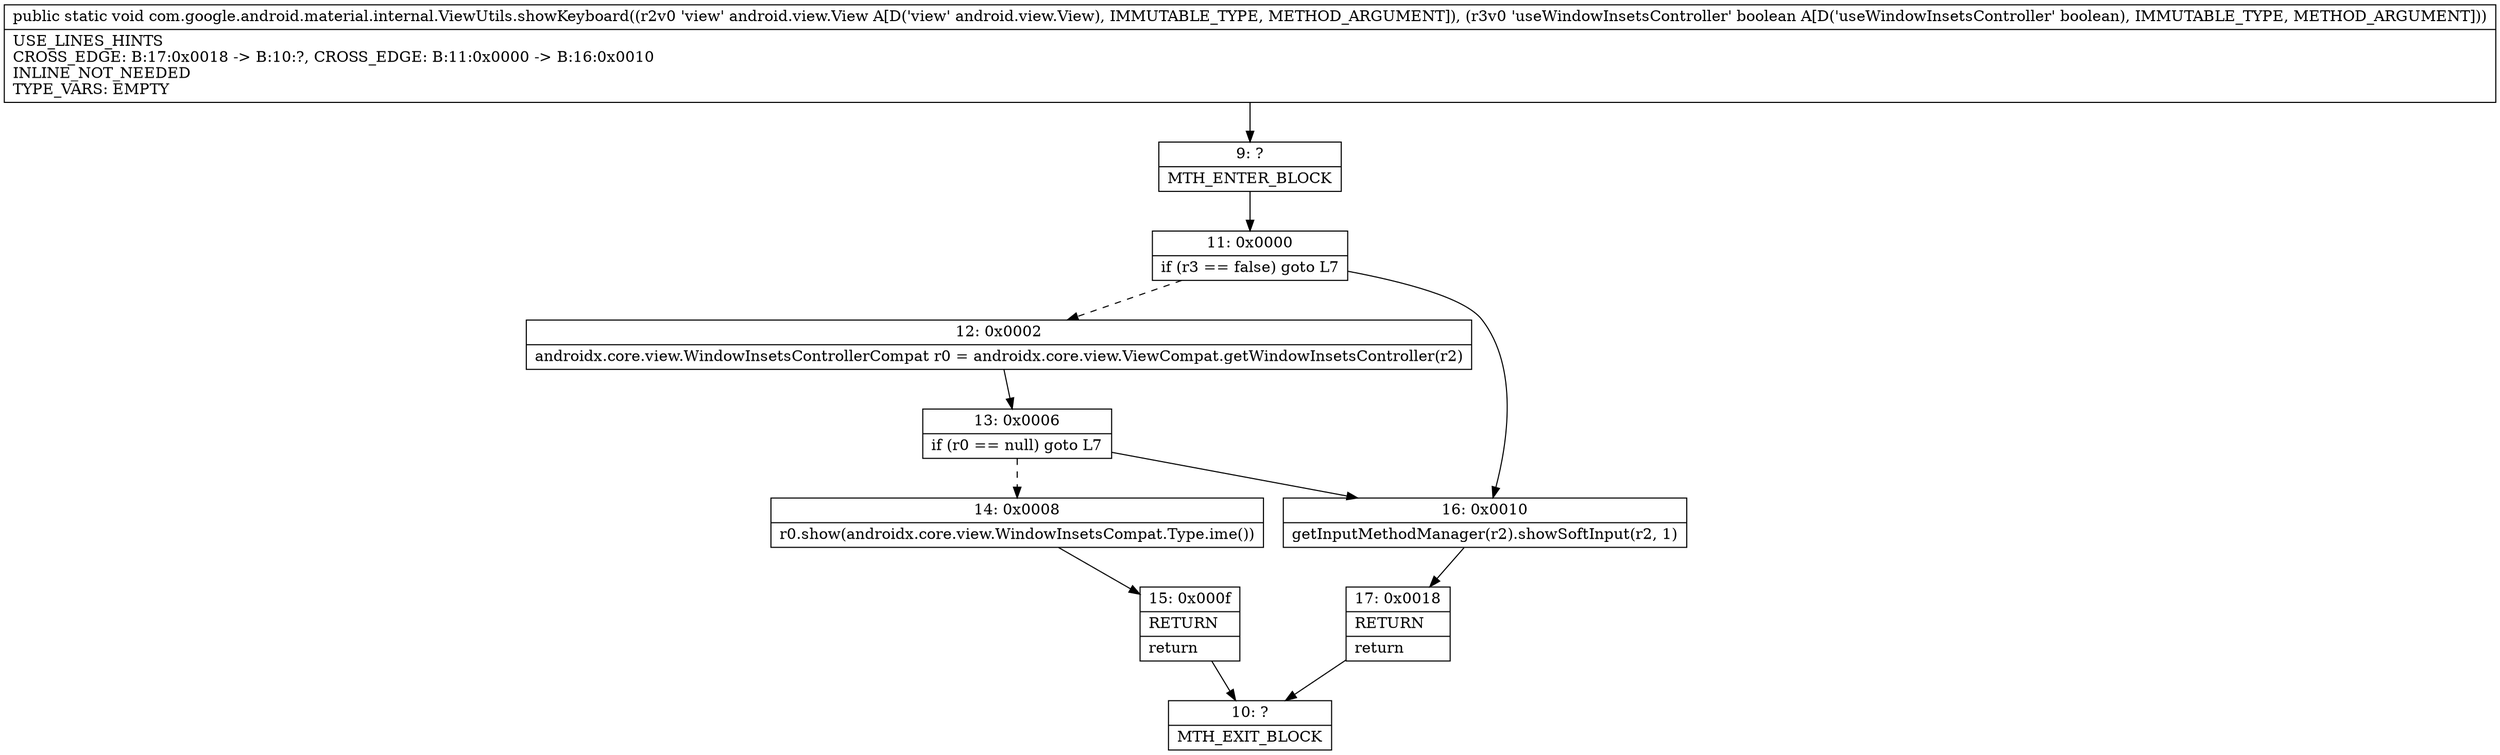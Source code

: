 digraph "CFG forcom.google.android.material.internal.ViewUtils.showKeyboard(Landroid\/view\/View;Z)V" {
Node_9 [shape=record,label="{9\:\ ?|MTH_ENTER_BLOCK\l}"];
Node_11 [shape=record,label="{11\:\ 0x0000|if (r3 == false) goto L7\l}"];
Node_12 [shape=record,label="{12\:\ 0x0002|androidx.core.view.WindowInsetsControllerCompat r0 = androidx.core.view.ViewCompat.getWindowInsetsController(r2)\l}"];
Node_13 [shape=record,label="{13\:\ 0x0006|if (r0 == null) goto L7\l}"];
Node_14 [shape=record,label="{14\:\ 0x0008|r0.show(androidx.core.view.WindowInsetsCompat.Type.ime())\l}"];
Node_15 [shape=record,label="{15\:\ 0x000f|RETURN\l|return\l}"];
Node_10 [shape=record,label="{10\:\ ?|MTH_EXIT_BLOCK\l}"];
Node_16 [shape=record,label="{16\:\ 0x0010|getInputMethodManager(r2).showSoftInput(r2, 1)\l}"];
Node_17 [shape=record,label="{17\:\ 0x0018|RETURN\l|return\l}"];
MethodNode[shape=record,label="{public static void com.google.android.material.internal.ViewUtils.showKeyboard((r2v0 'view' android.view.View A[D('view' android.view.View), IMMUTABLE_TYPE, METHOD_ARGUMENT]), (r3v0 'useWindowInsetsController' boolean A[D('useWindowInsetsController' boolean), IMMUTABLE_TYPE, METHOD_ARGUMENT]))  | USE_LINES_HINTS\lCROSS_EDGE: B:17:0x0018 \-\> B:10:?, CROSS_EDGE: B:11:0x0000 \-\> B:16:0x0010\lINLINE_NOT_NEEDED\lTYPE_VARS: EMPTY\l}"];
MethodNode -> Node_9;Node_9 -> Node_11;
Node_11 -> Node_12[style=dashed];
Node_11 -> Node_16;
Node_12 -> Node_13;
Node_13 -> Node_14[style=dashed];
Node_13 -> Node_16;
Node_14 -> Node_15;
Node_15 -> Node_10;
Node_16 -> Node_17;
Node_17 -> Node_10;
}

